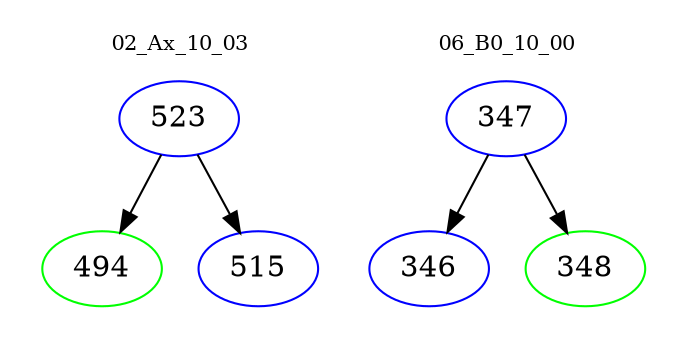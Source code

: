 digraph{
subgraph cluster_0 {
color = white
label = "02_Ax_10_03";
fontsize=10;
T0_523 [label="523", color="blue"]
T0_523 -> T0_494 [color="black"]
T0_494 [label="494", color="green"]
T0_523 -> T0_515 [color="black"]
T0_515 [label="515", color="blue"]
}
subgraph cluster_1 {
color = white
label = "06_B0_10_00";
fontsize=10;
T1_347 [label="347", color="blue"]
T1_347 -> T1_346 [color="black"]
T1_346 [label="346", color="blue"]
T1_347 -> T1_348 [color="black"]
T1_348 [label="348", color="green"]
}
}
